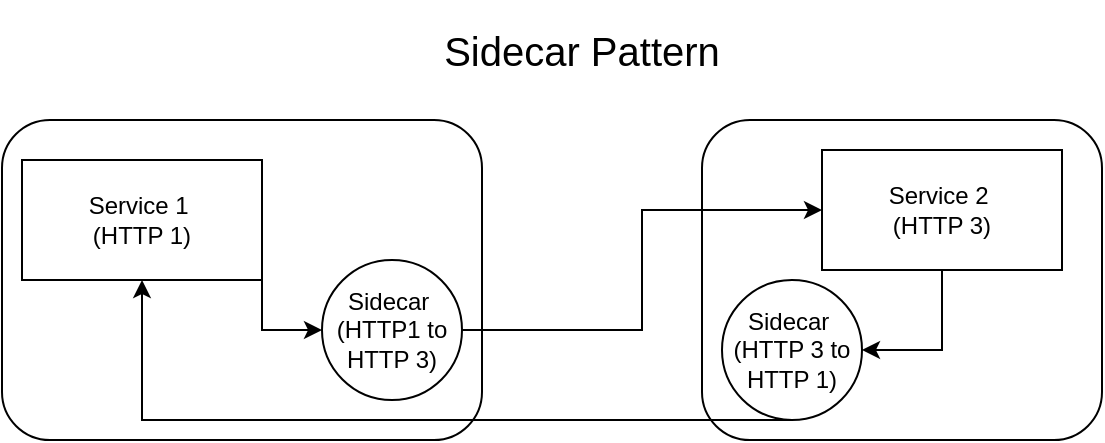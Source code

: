 <mxfile version="24.7.12">
  <diagram name="Page-1" id="2npgx7gagM0gM3NTuDO_">
    <mxGraphModel dx="1244" dy="671" grid="1" gridSize="10" guides="1" tooltips="1" connect="1" arrows="1" fold="1" page="1" pageScale="1" pageWidth="850" pageHeight="1100" math="0" shadow="0">
      <root>
        <mxCell id="0" />
        <mxCell id="1" parent="0" />
        <mxCell id="J55CTmWFq1Fjj-wzBngl-1" value="" style="rounded=1;whiteSpace=wrap;html=1;" vertex="1" parent="1">
          <mxGeometry x="150" y="210" width="240" height="160" as="geometry" />
        </mxCell>
        <mxCell id="J55CTmWFq1Fjj-wzBngl-2" value="" style="rounded=1;whiteSpace=wrap;html=1;" vertex="1" parent="1">
          <mxGeometry x="500" y="210" width="200" height="160" as="geometry" />
        </mxCell>
        <mxCell id="J55CTmWFq1Fjj-wzBngl-5" style="edgeStyle=orthogonalEdgeStyle;rounded=0;orthogonalLoop=1;jettySize=auto;html=1;exitX=1;exitY=0.5;exitDx=0;exitDy=0;entryX=0;entryY=0.5;entryDx=0;entryDy=0;" edge="1" parent="1" source="J55CTmWFq1Fjj-wzBngl-3" target="J55CTmWFq1Fjj-wzBngl-4">
          <mxGeometry relative="1" as="geometry">
            <Array as="points">
              <mxPoint x="300" y="315" />
              <mxPoint x="300" y="315" />
            </Array>
          </mxGeometry>
        </mxCell>
        <mxCell id="J55CTmWFq1Fjj-wzBngl-3" value="Service 1&amp;nbsp;&lt;div&gt;(HTTP 1)&lt;/div&gt;" style="rounded=0;whiteSpace=wrap;html=1;" vertex="1" parent="1">
          <mxGeometry x="160" y="230" width="120" height="60" as="geometry" />
        </mxCell>
        <mxCell id="J55CTmWFq1Fjj-wzBngl-6" style="edgeStyle=orthogonalEdgeStyle;rounded=0;orthogonalLoop=1;jettySize=auto;html=1;exitX=1;exitY=0.5;exitDx=0;exitDy=0;entryX=0;entryY=0.5;entryDx=0;entryDy=0;" edge="1" parent="1" source="J55CTmWFq1Fjj-wzBngl-4" target="J55CTmWFq1Fjj-wzBngl-8">
          <mxGeometry relative="1" as="geometry" />
        </mxCell>
        <mxCell id="J55CTmWFq1Fjj-wzBngl-4" value="Sidecar&amp;nbsp;&lt;div&gt;(HTTP1 to HTTP 3)&lt;/div&gt;" style="ellipse;whiteSpace=wrap;html=1;aspect=fixed;" vertex="1" parent="1">
          <mxGeometry x="310" y="280" width="70" height="70" as="geometry" />
        </mxCell>
        <mxCell id="J55CTmWFq1Fjj-wzBngl-10" style="edgeStyle=orthogonalEdgeStyle;rounded=0;orthogonalLoop=1;jettySize=auto;html=1;exitX=0.5;exitY=1;exitDx=0;exitDy=0;entryX=1;entryY=0.5;entryDx=0;entryDy=0;" edge="1" parent="1" source="J55CTmWFq1Fjj-wzBngl-8" target="J55CTmWFq1Fjj-wzBngl-9">
          <mxGeometry relative="1" as="geometry" />
        </mxCell>
        <mxCell id="J55CTmWFq1Fjj-wzBngl-8" value="Service 2&amp;nbsp;&lt;div&gt;(HTTP 3)&lt;/div&gt;" style="rounded=0;whiteSpace=wrap;html=1;" vertex="1" parent="1">
          <mxGeometry x="560" y="225" width="120" height="60" as="geometry" />
        </mxCell>
        <mxCell id="J55CTmWFq1Fjj-wzBngl-11" style="edgeStyle=orthogonalEdgeStyle;rounded=0;orthogonalLoop=1;jettySize=auto;html=1;exitX=0.5;exitY=1;exitDx=0;exitDy=0;entryX=0.5;entryY=1;entryDx=0;entryDy=0;" edge="1" parent="1" source="J55CTmWFq1Fjj-wzBngl-9" target="J55CTmWFq1Fjj-wzBngl-3">
          <mxGeometry relative="1" as="geometry">
            <Array as="points">
              <mxPoint x="220" y="360" />
            </Array>
          </mxGeometry>
        </mxCell>
        <mxCell id="J55CTmWFq1Fjj-wzBngl-9" value="Sidecar&amp;nbsp;&lt;div&gt;(HTTP 3 to HTTP 1)&lt;/div&gt;" style="ellipse;whiteSpace=wrap;html=1;aspect=fixed;" vertex="1" parent="1">
          <mxGeometry x="510" y="290" width="70" height="70" as="geometry" />
        </mxCell>
        <mxCell id="J55CTmWFq1Fjj-wzBngl-12" value="&lt;font style=&quot;font-size: 20px;&quot;&gt;Sidecar Pattern&lt;/font&gt;" style="text;html=1;align=center;verticalAlign=middle;whiteSpace=wrap;rounded=0;" vertex="1" parent="1">
          <mxGeometry x="290" y="150" width="300" height="50" as="geometry" />
        </mxCell>
      </root>
    </mxGraphModel>
  </diagram>
</mxfile>
